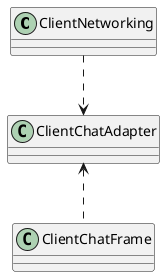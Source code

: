 @startuml

class ClientNetworking {}
class ClientChatFrame {}
class ClientChatAdapter {}

ClientNetworking ..> ClientChatAdapter
ClientChatAdapter <.. ClientChatFrame

@enduml